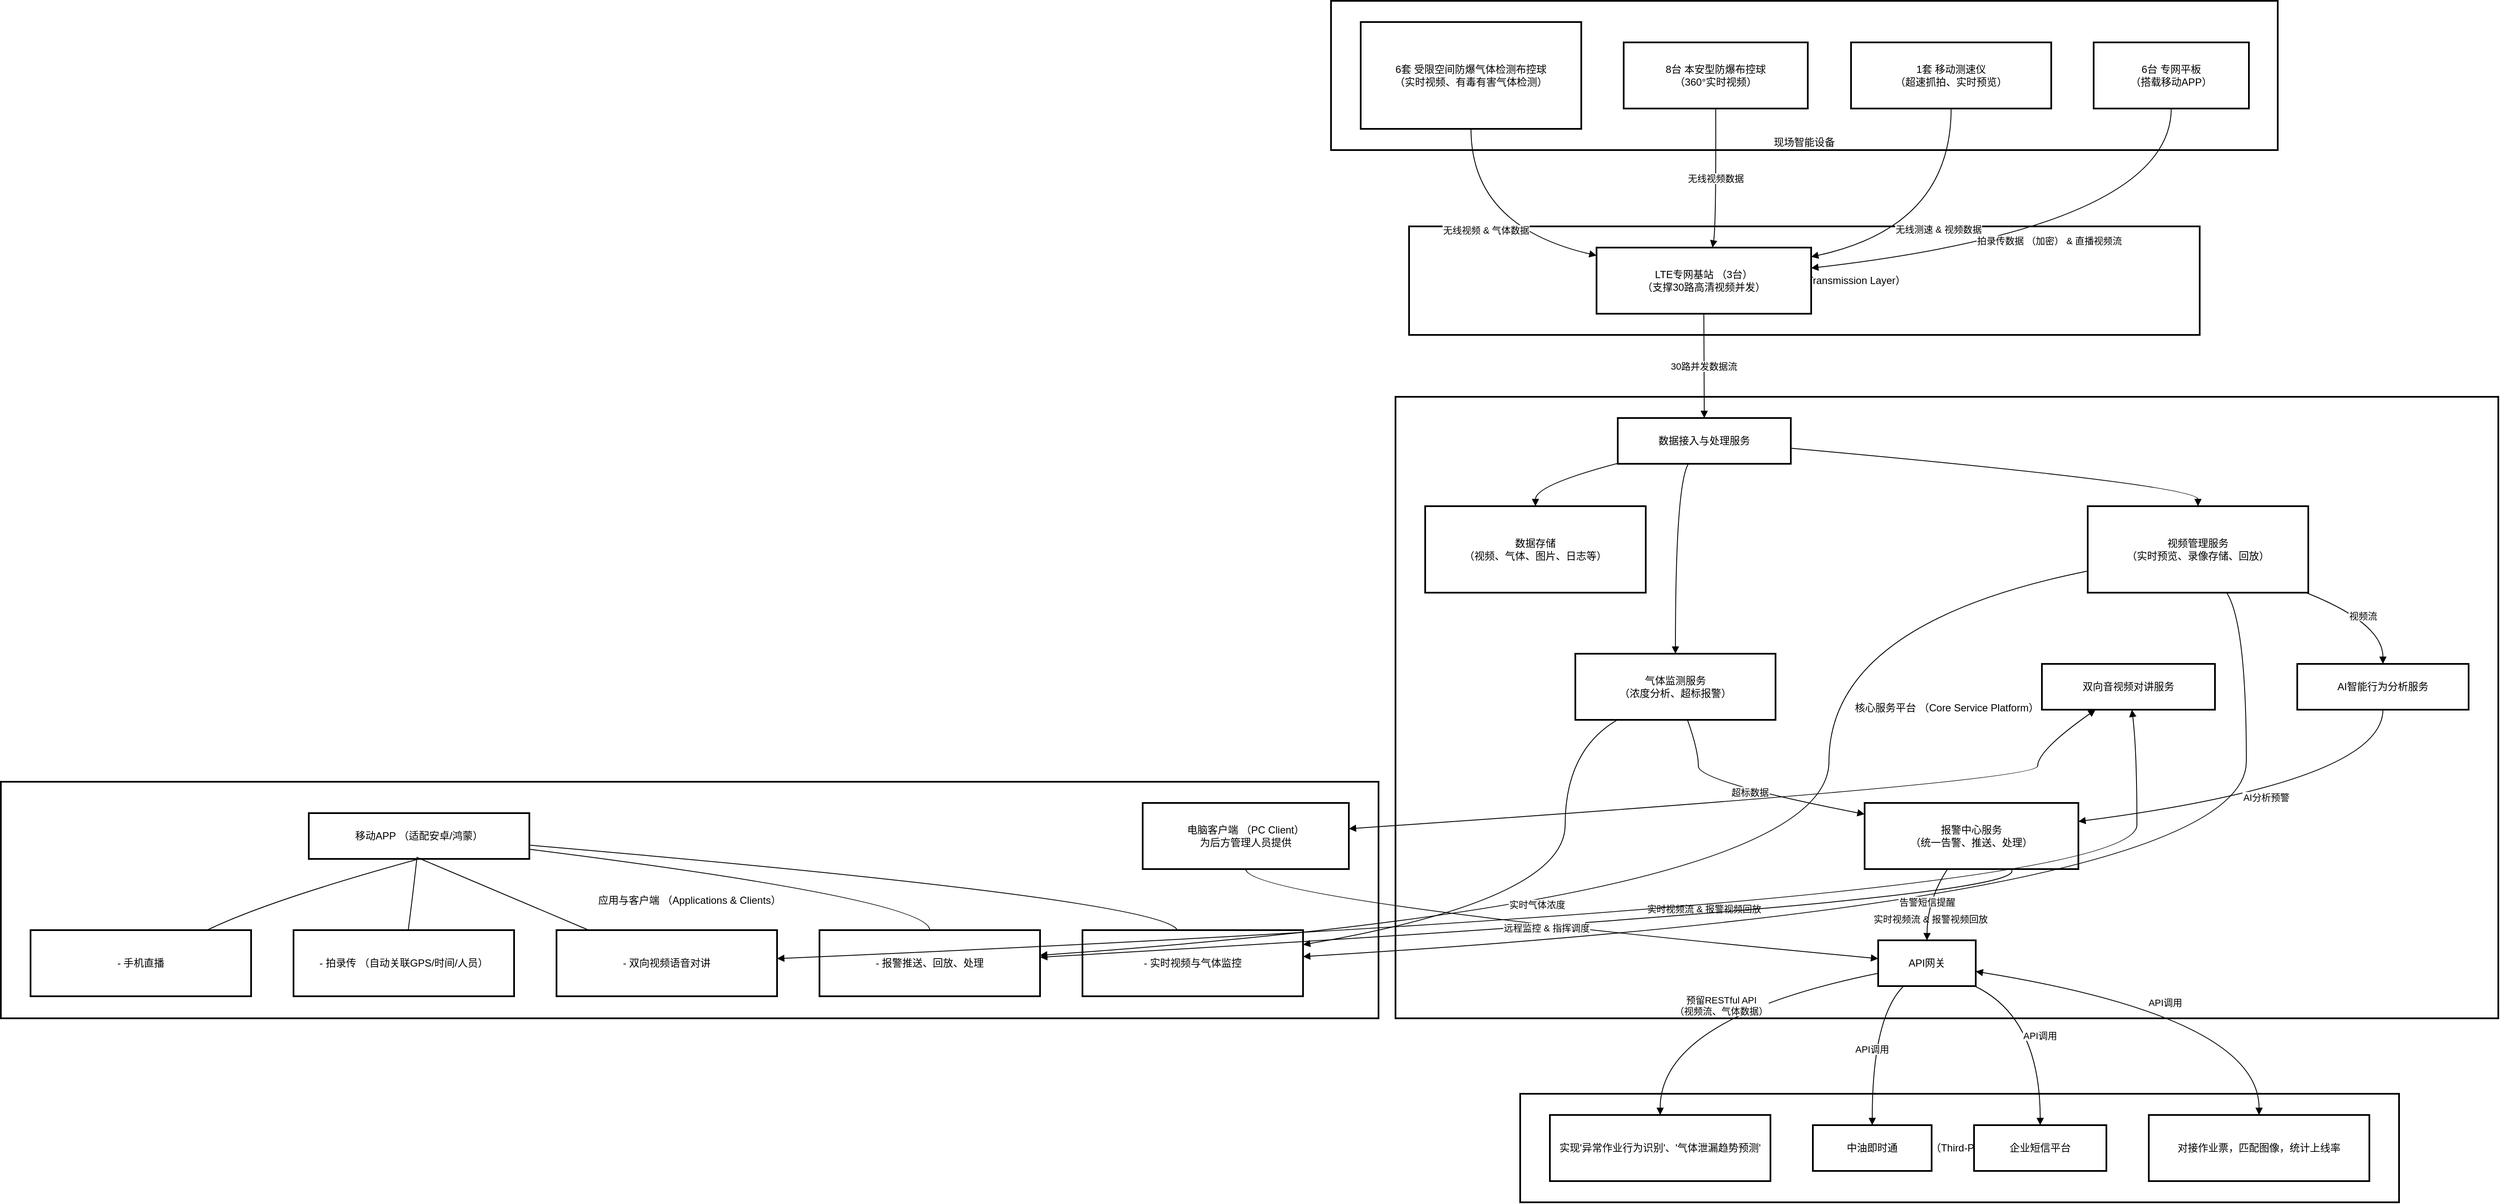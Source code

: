 <mxfile version="28.1.0">
  <diagram name="第 1 页" id="eYIrVlji1aH3Q66vdWjJ">
    <mxGraphModel dx="946" dy="522" grid="1" gridSize="10" guides="1" tooltips="1" connect="1" arrows="1" fold="1" page="1" pageScale="1" pageWidth="827" pageHeight="1169" math="0" shadow="0">
      <root>
        <mxCell id="0" />
        <mxCell id="1" parent="0" />
        <mxCell id="UYgr33MTe-qf3Ftn3NBT-1" value="第三方及外部系统对接 （Third-Party &amp; External Systems）" style="whiteSpace=wrap;strokeWidth=2;" parent="1" vertex="1">
          <mxGeometry x="1811" y="1329" width="1036" height="128" as="geometry" />
        </mxCell>
        <mxCell id="UYgr33MTe-qf3Ftn3NBT-2" value="应用与客户端 （Applications &amp; Clients）" style="whiteSpace=wrap;strokeWidth=2;" parent="1" vertex="1">
          <mxGeometry x="20" y="961" width="1624" height="279" as="geometry" />
        </mxCell>
        <mxCell id="UYgr33MTe-qf3Ftn3NBT-3" value="核心服务平台 （Core Service Platform）" style="whiteSpace=wrap;strokeWidth=2;" parent="1" vertex="1">
          <mxGeometry x="1664" y="507" width="1300" height="733" as="geometry" />
        </mxCell>
        <mxCell id="UYgr33MTe-qf3Ftn3NBT-4" value="网络传输层 （Network Transmission Layer）" style="whiteSpace=wrap;strokeWidth=2;" parent="1" vertex="1">
          <mxGeometry x="1680" y="306" width="932" height="128" as="geometry" />
        </mxCell>
        <mxCell id="UYgr33MTe-qf3Ftn3NBT-5" value="现场智能设备" style="whiteSpace=wrap;strokeWidth=2;verticalAlign=bottom;" parent="1" vertex="1">
          <mxGeometry x="1588" y="40" width="1116" height="176" as="geometry" />
        </mxCell>
        <mxCell id="UYgr33MTe-qf3Ftn3NBT-6" value="6套 受限空间防爆气体检测布控球&#xa;（实时视频、有毒有害气体检测）" style="whiteSpace=wrap;strokeWidth=2;" parent="1" vertex="1">
          <mxGeometry x="1623" y="65" width="260" height="126" as="geometry" />
        </mxCell>
        <mxCell id="UYgr33MTe-qf3Ftn3NBT-7" value="8台 本安型防爆布控球&#xa;（360°实时视频）" style="whiteSpace=wrap;strokeWidth=2;" parent="1" vertex="1">
          <mxGeometry x="1933" y="89" width="217" height="78" as="geometry" />
        </mxCell>
        <mxCell id="UYgr33MTe-qf3Ftn3NBT-8" value="1套 移动测速仪&#xa;（超速抓拍、实时预览）" style="whiteSpace=wrap;strokeWidth=2;" parent="1" vertex="1">
          <mxGeometry x="2201" y="89" width="236" height="78" as="geometry" />
        </mxCell>
        <mxCell id="UYgr33MTe-qf3Ftn3NBT-9" value="6台 专网平板&#xa;（搭载移动APP）" style="whiteSpace=wrap;strokeWidth=2;" parent="1" vertex="1">
          <mxGeometry x="2487" y="89" width="183" height="78" as="geometry" />
        </mxCell>
        <mxCell id="UYgr33MTe-qf3Ftn3NBT-10" value="LTE专网基站 （3台）&#xa;（支撑30路高清视频并发）" style="whiteSpace=wrap;strokeWidth=2;" parent="1" vertex="1">
          <mxGeometry x="1901" y="331" width="253" height="78" as="geometry" />
        </mxCell>
        <mxCell id="UYgr33MTe-qf3Ftn3NBT-11" value="数据接入与处理服务" style="whiteSpace=wrap;strokeWidth=2;" parent="1" vertex="1">
          <mxGeometry x="1926" y="532" width="204" height="54" as="geometry" />
        </mxCell>
        <mxCell id="UYgr33MTe-qf3Ftn3NBT-12" value="视频管理服务&#xa;（实时预览、录像存储、回放）" style="whiteSpace=wrap;strokeWidth=2;" parent="1" vertex="1">
          <mxGeometry x="2480" y="636" width="260" height="102" as="geometry" />
        </mxCell>
        <mxCell id="UYgr33MTe-qf3Ftn3NBT-13" value="气体监测服务&#xa;（浓度分析、超标报警）" style="whiteSpace=wrap;strokeWidth=2;" parent="1" vertex="1">
          <mxGeometry x="1876" y="810" width="236" height="78" as="geometry" />
        </mxCell>
        <mxCell id="UYgr33MTe-qf3Ftn3NBT-14" value="AI智能行为分析服务" style="whiteSpace=wrap;strokeWidth=2;" parent="1" vertex="1">
          <mxGeometry x="2727" y="822" width="202" height="54" as="geometry" />
        </mxCell>
        <mxCell id="UYgr33MTe-qf3Ftn3NBT-15" value="报警中心服务&#xa;（统一告警、推送、处理）" style="whiteSpace=wrap;strokeWidth=2;" parent="1" vertex="1">
          <mxGeometry x="2217" y="986" width="252" height="78" as="geometry" />
        </mxCell>
        <mxCell id="UYgr33MTe-qf3Ftn3NBT-16" value="数据存储&#xa;（视频、气体、图片、日志等）" style="whiteSpace=wrap;strokeWidth=2;" parent="1" vertex="1">
          <mxGeometry x="1699" y="636" width="260" height="102" as="geometry" />
        </mxCell>
        <mxCell id="UYgr33MTe-qf3Ftn3NBT-17" value="双向音视频对讲服务" style="whiteSpace=wrap;strokeWidth=2;" parent="1" vertex="1">
          <mxGeometry x="2426" y="822" width="204" height="54" as="geometry" />
        </mxCell>
        <mxCell id="UYgr33MTe-qf3Ftn3NBT-18" value="API网关" style="whiteSpace=wrap;strokeWidth=2;" parent="1" vertex="1">
          <mxGeometry x="2233" y="1148" width="115" height="54" as="geometry" />
        </mxCell>
        <mxCell id="UYgr33MTe-qf3Ftn3NBT-19" value="移动APP （适配安卓/鸿蒙）" style="whiteSpace=wrap;strokeWidth=2;" parent="1" vertex="1">
          <mxGeometry x="383" y="998" width="260" height="54" as="geometry" />
        </mxCell>
        <mxCell id="UYgr33MTe-qf3Ftn3NBT-20" value="- 实时视频与气体监控" style="whiteSpace=wrap;strokeWidth=2;" parent="1" vertex="1">
          <mxGeometry x="1295" y="1136" width="260" height="78" as="geometry" />
        </mxCell>
        <mxCell id="UYgr33MTe-qf3Ftn3NBT-21" value="- 报警推送、回放、处理" style="whiteSpace=wrap;strokeWidth=2;" parent="1" vertex="1">
          <mxGeometry x="985" y="1136" width="260" height="78" as="geometry" />
        </mxCell>
        <mxCell id="UYgr33MTe-qf3Ftn3NBT-22" value="- 拍录传 （自动关联GPS/时间/人员）" style="whiteSpace=wrap;strokeWidth=2;" parent="1" vertex="1">
          <mxGeometry x="365" y="1136" width="260" height="78" as="geometry" />
        </mxCell>
        <mxCell id="UYgr33MTe-qf3Ftn3NBT-23" value="- 手机直播" style="whiteSpace=wrap;strokeWidth=2;" parent="1" vertex="1">
          <mxGeometry x="55" y="1136" width="260" height="78" as="geometry" />
        </mxCell>
        <mxCell id="UYgr33MTe-qf3Ftn3NBT-24" value="- 双向视频语音对讲" style="whiteSpace=wrap;strokeWidth=2;" parent="1" vertex="1">
          <mxGeometry x="675" y="1136" width="260" height="78" as="geometry" />
        </mxCell>
        <mxCell id="UYgr33MTe-qf3Ftn3NBT-25" value="电脑客户端 （PC Client）&#xa;为后方管理人员提供" style="whiteSpace=wrap;strokeWidth=2;" parent="1" vertex="1">
          <mxGeometry x="1366" y="986" width="243" height="78" as="geometry" />
        </mxCell>
        <mxCell id="UYgr33MTe-qf3Ftn3NBT-26" value="对接作业票，匹配图像，统计上线率" style="whiteSpace=wrap;strokeWidth=2;" parent="1" vertex="1">
          <mxGeometry x="2552" y="1354" width="260" height="78" as="geometry" />
        </mxCell>
        <mxCell id="UYgr33MTe-qf3Ftn3NBT-27" value="企业短信平台" style="whiteSpace=wrap;strokeWidth=2;" parent="1" vertex="1">
          <mxGeometry x="2346" y="1366" width="156" height="54" as="geometry" />
        </mxCell>
        <mxCell id="UYgr33MTe-qf3Ftn3NBT-28" value="中油即时通" style="whiteSpace=wrap;strokeWidth=2;" parent="1" vertex="1">
          <mxGeometry x="2156" y="1366" width="140" height="54" as="geometry" />
        </mxCell>
        <mxCell id="UYgr33MTe-qf3Ftn3NBT-29" value="实现&#39;异常作业行为识别&#39;、&#39;气体泄漏趋势预测&#39;" style="whiteSpace=wrap;strokeWidth=2;" parent="1" vertex="1">
          <mxGeometry x="1846" y="1354" width="260" height="78" as="geometry" />
        </mxCell>
        <mxCell id="UYgr33MTe-qf3Ftn3NBT-30" value="" style="curved=1;startArrow=none;endArrow=none;exitX=1;exitY=0.7;entryX=0.43;entryY=0;rounded=0;" parent="1" source="UYgr33MTe-qf3Ftn3NBT-19" target="UYgr33MTe-qf3Ftn3NBT-20" edge="1">
          <mxGeometry relative="1" as="geometry">
            <Array as="points">
              <mxPoint x="1391" y="1100" />
            </Array>
          </mxGeometry>
        </mxCell>
        <mxCell id="UYgr33MTe-qf3Ftn3NBT-31" value="" style="curved=1;startArrow=none;endArrow=none;exitX=1;exitY=0.79;entryX=0.5;entryY=0;rounded=0;" parent="1" source="UYgr33MTe-qf3Ftn3NBT-19" target="UYgr33MTe-qf3Ftn3NBT-21" edge="1">
          <mxGeometry relative="1" as="geometry">
            <Array as="points">
              <mxPoint x="1115" y="1100" />
            </Array>
          </mxGeometry>
        </mxCell>
        <mxCell id="UYgr33MTe-qf3Ftn3NBT-32" value="" style="curved=1;startArrow=none;endArrow=none;exitX=0.49;exitY=0.99;entryX=0.52;entryY=0;rounded=0;" parent="1" source="UYgr33MTe-qf3Ftn3NBT-19" target="UYgr33MTe-qf3Ftn3NBT-22" edge="1">
          <mxGeometry relative="1" as="geometry">
            <Array as="points">
              <mxPoint x="505" y="1100" />
            </Array>
          </mxGeometry>
        </mxCell>
        <mxCell id="UYgr33MTe-qf3Ftn3NBT-33" value="" style="curved=1;startArrow=none;endArrow=none;exitX=0.5;exitY=1;entryX=0.8;entryY=0;rounded=0;exitDx=0;exitDy=0;" parent="1" source="UYgr33MTe-qf3Ftn3NBT-19" target="UYgr33MTe-qf3Ftn3NBT-23" edge="1">
          <mxGeometry relative="1" as="geometry">
            <Array as="points">
              <mxPoint x="338" y="1100" />
            </Array>
          </mxGeometry>
        </mxCell>
        <mxCell id="UYgr33MTe-qf3Ftn3NBT-35" value="无线视频 &amp; 气体数据" style="curved=1;startArrow=none;endArrow=block;exitX=0.5;exitY=1;entryX=0;entryY=0.12;rounded=0;" parent="1" source="UYgr33MTe-qf3Ftn3NBT-6" target="UYgr33MTe-qf3Ftn3NBT-10" edge="1">
          <mxGeometry relative="1" as="geometry">
            <Array as="points">
              <mxPoint x="1753" y="306" />
            </Array>
          </mxGeometry>
        </mxCell>
        <mxCell id="UYgr33MTe-qf3Ftn3NBT-36" value="无线视频数据" style="curved=1;startArrow=none;endArrow=block;exitX=0.5;exitY=1;entryX=0.54;entryY=0;rounded=0;" parent="1" source="UYgr33MTe-qf3Ftn3NBT-7" target="UYgr33MTe-qf3Ftn3NBT-10" edge="1">
          <mxGeometry relative="1" as="geometry">
            <Array as="points">
              <mxPoint x="2042" y="306" />
            </Array>
          </mxGeometry>
        </mxCell>
        <mxCell id="UYgr33MTe-qf3Ftn3NBT-37" value="无线测速 &amp; 视频数据" style="curved=1;startArrow=none;endArrow=block;exitX=0.5;exitY=1;entryX=1;entryY=0.14;rounded=0;" parent="1" source="UYgr33MTe-qf3Ftn3NBT-8" target="UYgr33MTe-qf3Ftn3NBT-10" edge="1">
          <mxGeometry relative="1" as="geometry">
            <Array as="points">
              <mxPoint x="2319" y="306" />
            </Array>
          </mxGeometry>
        </mxCell>
        <mxCell id="UYgr33MTe-qf3Ftn3NBT-38" value="拍录传数据 （加密） &amp; 直播视频流" style="curved=1;startArrow=none;endArrow=block;exitX=0.5;exitY=1;entryX=1;entryY=0.31;rounded=0;" parent="1" source="UYgr33MTe-qf3Ftn3NBT-9" target="UYgr33MTe-qf3Ftn3NBT-10" edge="1">
          <mxGeometry relative="1" as="geometry">
            <Array as="points">
              <mxPoint x="2578" y="306" />
            </Array>
          </mxGeometry>
        </mxCell>
        <mxCell id="UYgr33MTe-qf3Ftn3NBT-39" value="30路并发数据流" style="curved=1;startArrow=none;endArrow=block;exitX=0.5;exitY=1;entryX=0.5;entryY=-0.01;rounded=0;" parent="1" source="UYgr33MTe-qf3Ftn3NBT-10" target="UYgr33MTe-qf3Ftn3NBT-11" edge="1">
          <mxGeometry relative="1" as="geometry">
            <Array as="points" />
          </mxGeometry>
        </mxCell>
        <mxCell id="UYgr33MTe-qf3Ftn3NBT-40" value="" style="curved=1;startArrow=none;endArrow=block;exitX=1;exitY=0.66;entryX=0.5;entryY=0;rounded=0;" parent="1" source="UYgr33MTe-qf3Ftn3NBT-11" target="UYgr33MTe-qf3Ftn3NBT-12" edge="1">
          <mxGeometry relative="1" as="geometry">
            <Array as="points">
              <mxPoint x="2610" y="611" />
            </Array>
          </mxGeometry>
        </mxCell>
        <mxCell id="UYgr33MTe-qf3Ftn3NBT-41" value="" style="curved=1;startArrow=none;endArrow=block;exitX=0.41;exitY=0.99;entryX=0.5;entryY=0;rounded=0;" parent="1" source="UYgr33MTe-qf3Ftn3NBT-11" target="UYgr33MTe-qf3Ftn3NBT-13" edge="1">
          <mxGeometry relative="1" as="geometry">
            <Array as="points">
              <mxPoint x="1994" y="611" />
            </Array>
          </mxGeometry>
        </mxCell>
        <mxCell id="UYgr33MTe-qf3Ftn3NBT-42" value="" style="curved=1;startArrow=none;endArrow=block;exitX=0;exitY=0.99;entryX=0.5;entryY=0;rounded=0;" parent="1" source="UYgr33MTe-qf3Ftn3NBT-11" target="UYgr33MTe-qf3Ftn3NBT-16" edge="1">
          <mxGeometry relative="1" as="geometry">
            <Array as="points">
              <mxPoint x="1829" y="611" />
            </Array>
          </mxGeometry>
        </mxCell>
        <mxCell id="UYgr33MTe-qf3Ftn3NBT-43" value="视频流" style="curved=1;startArrow=none;endArrow=block;exitX=0.99;exitY=1;entryX=0.5;entryY=0;rounded=0;" parent="1" source="UYgr33MTe-qf3Ftn3NBT-12" target="UYgr33MTe-qf3Ftn3NBT-14" edge="1">
          <mxGeometry relative="1" as="geometry">
            <Array as="points">
              <mxPoint x="2828" y="774" />
            </Array>
          </mxGeometry>
        </mxCell>
        <mxCell id="UYgr33MTe-qf3Ftn3NBT-44" value="超标数据" style="curved=1;startArrow=none;endArrow=block;exitX=0.56;exitY=1;entryX=0;entryY=0.17;rounded=0;" parent="1" source="UYgr33MTe-qf3Ftn3NBT-13" target="UYgr33MTe-qf3Ftn3NBT-15" edge="1">
          <mxGeometry relative="1" as="geometry">
            <Array as="points">
              <mxPoint x="2021" y="924" />
              <mxPoint x="2021" y="961" />
            </Array>
          </mxGeometry>
        </mxCell>
        <mxCell id="UYgr33MTe-qf3Ftn3NBT-45" value="AI分析预警" style="curved=1;startArrow=none;endArrow=block;exitX=0.5;exitY=1;entryX=1;entryY=0.28;rounded=0;" parent="1" source="UYgr33MTe-qf3Ftn3NBT-14" target="UYgr33MTe-qf3Ftn3NBT-15" edge="1">
          <mxGeometry relative="1" as="geometry">
            <Array as="points">
              <mxPoint x="2828" y="961" />
            </Array>
          </mxGeometry>
        </mxCell>
        <mxCell id="UYgr33MTe-qf3Ftn3NBT-46" value="实时视频流 &amp; 报警视频回放" style="curved=1;startArrow=none;endArrow=block;exitX=0.63;exitY=1;entryX=1;entryY=0.4;rounded=0;" parent="1" source="UYgr33MTe-qf3Ftn3NBT-12" target="UYgr33MTe-qf3Ftn3NBT-20" edge="1">
          <mxGeometry relative="1" as="geometry">
            <Array as="points">
              <mxPoint x="2667" y="774" />
              <mxPoint x="2667" y="1100" />
            </Array>
          </mxGeometry>
        </mxCell>
        <mxCell id="UYgr33MTe-qf3Ftn3NBT-47" value="实时视频流 &amp; 报警视频回放" style="curved=1;startArrow=none;endArrow=block;exitX=0;exitY=0.75;entryX=1;entryY=0.38;rounded=0;" parent="1" source="UYgr33MTe-qf3Ftn3NBT-12" target="UYgr33MTe-qf3Ftn3NBT-21" edge="1">
          <mxGeometry relative="1" as="geometry">
            <Array as="points">
              <mxPoint x="2175" y="774" />
              <mxPoint x="2175" y="1100" />
            </Array>
          </mxGeometry>
        </mxCell>
        <mxCell id="UYgr33MTe-qf3Ftn3NBT-48" value="实时气体浓度" style="curved=1;startArrow=none;endArrow=block;exitX=0.21;exitY=1;entryX=1;entryY=0.22;rounded=0;" parent="1" source="UYgr33MTe-qf3Ftn3NBT-13" target="UYgr33MTe-qf3Ftn3NBT-20" edge="1">
          <mxGeometry relative="1" as="geometry">
            <Array as="points">
              <mxPoint x="1864" y="924" />
              <mxPoint x="1864" y="1100" />
            </Array>
          </mxGeometry>
        </mxCell>
        <mxCell id="UYgr33MTe-qf3Ftn3NBT-49" value="报警推送" style="curved=1;startArrow=none;endArrow=block;exitX=0.68;exitY=0.99;entryX=1;entryY=0.41;rounded=0;" parent="1" source="UYgr33MTe-qf3Ftn3NBT-15" target="UYgr33MTe-qf3Ftn3NBT-21" edge="1">
          <mxGeometry relative="1" as="geometry">
            <Array as="points">
              <mxPoint x="2430" y="1100" />
            </Array>
          </mxGeometry>
        </mxCell>
        <mxCell id="UYgr33MTe-qf3Ftn3NBT-50" value="告警短信提醒" style="curved=1;startArrow=none;endArrow=block;exitX=0.39;exitY=0.99;entryX=0.5;entryY=0;rounded=0;" parent="1" source="UYgr33MTe-qf3Ftn3NBT-15" target="UYgr33MTe-qf3Ftn3NBT-18" edge="1">
          <mxGeometry relative="1" as="geometry">
            <Array as="points">
              <mxPoint x="2291" y="1100" />
            </Array>
          </mxGeometry>
        </mxCell>
        <mxCell id="UYgr33MTe-qf3Ftn3NBT-51" value="" style="curved=1;startArrow=block;endArrow=block;exitX=0.52;exitY=1;entryX=1;entryY=0.43;rounded=0;" parent="1" source="UYgr33MTe-qf3Ftn3NBT-17" target="UYgr33MTe-qf3Ftn3NBT-24" edge="1">
          <mxGeometry relative="1" as="geometry">
            <Array as="points">
              <mxPoint x="2538" y="924" />
              <mxPoint x="2538" y="1100" />
            </Array>
          </mxGeometry>
        </mxCell>
        <mxCell id="UYgr33MTe-qf3Ftn3NBT-52" value="" style="curved=1;startArrow=block;endArrow=block;exitX=0.31;exitY=1;entryX=1;entryY=0.39;rounded=0;" parent="1" source="UYgr33MTe-qf3Ftn3NBT-17" target="UYgr33MTe-qf3Ftn3NBT-25" edge="1">
          <mxGeometry relative="1" as="geometry">
            <Array as="points">
              <mxPoint x="2421" y="924" />
              <mxPoint x="2421" y="961" />
            </Array>
          </mxGeometry>
        </mxCell>
        <mxCell id="UYgr33MTe-qf3Ftn3NBT-53" value="远程监控 &amp; 指挥调度" style="curved=1;startArrow=none;endArrow=block;exitX=0.5;exitY=0.99;entryX=0;entryY=0.4;rounded=0;" parent="1" source="UYgr33MTe-qf3Ftn3NBT-25" target="UYgr33MTe-qf3Ftn3NBT-18" edge="1">
          <mxGeometry relative="1" as="geometry">
            <Array as="points">
              <mxPoint x="1488" y="1100" />
            </Array>
          </mxGeometry>
        </mxCell>
        <mxCell id="UYgr33MTe-qf3Ftn3NBT-54" value="API调用" style="curved=1;startArrow=block;endArrow=block;exitX=1;exitY=0.68;entryX=0.5;entryY=0;rounded=0;" parent="1" source="UYgr33MTe-qf3Ftn3NBT-18" target="UYgr33MTe-qf3Ftn3NBT-26" edge="1">
          <mxGeometry relative="1" as="geometry">
            <Array as="points">
              <mxPoint x="2682" y="1239" />
            </Array>
          </mxGeometry>
        </mxCell>
        <mxCell id="UYgr33MTe-qf3Ftn3NBT-55" value="API调用" style="curved=1;startArrow=none;endArrow=block;exitX=0.99;exitY=1;entryX=0.5;entryY=0;rounded=0;" parent="1" source="UYgr33MTe-qf3Ftn3NBT-18" target="UYgr33MTe-qf3Ftn3NBT-27" edge="1">
          <mxGeometry relative="1" as="geometry">
            <Array as="points">
              <mxPoint x="2424" y="1239" />
            </Array>
          </mxGeometry>
        </mxCell>
        <mxCell id="UYgr33MTe-qf3Ftn3NBT-56" value="API调用" style="curved=1;startArrow=none;endArrow=block;exitX=0.26;exitY=1;entryX=0.5;entryY=0;rounded=0;" parent="1" source="UYgr33MTe-qf3Ftn3NBT-18" target="UYgr33MTe-qf3Ftn3NBT-28" edge="1">
          <mxGeometry relative="1" as="geometry">
            <Array as="points">
              <mxPoint x="2226" y="1239" />
            </Array>
          </mxGeometry>
        </mxCell>
        <mxCell id="UYgr33MTe-qf3Ftn3NBT-57" value="预留RESTful API&#xa;（视频流、气体数据）" style="curved=1;startArrow=none;endArrow=block;exitX=0;exitY=0.72;entryX=0.5;entryY=0;rounded=0;" parent="1" source="UYgr33MTe-qf3Ftn3NBT-18" target="UYgr33MTe-qf3Ftn3NBT-29" edge="1">
          <mxGeometry relative="1" as="geometry">
            <Array as="points">
              <mxPoint x="1976" y="1239" />
            </Array>
          </mxGeometry>
        </mxCell>
        <mxCell id="7O_4velFhVwOfgmNwq1y-2" style="rounded=0;orthogonalLoop=1;jettySize=auto;html=1;endArrow=none;endFill=0;" edge="1" parent="1" target="UYgr33MTe-qf3Ftn3NBT-24">
          <mxGeometry relative="1" as="geometry">
            <mxPoint x="510" y="1050" as="sourcePoint" />
          </mxGeometry>
        </mxCell>
      </root>
    </mxGraphModel>
  </diagram>
</mxfile>
